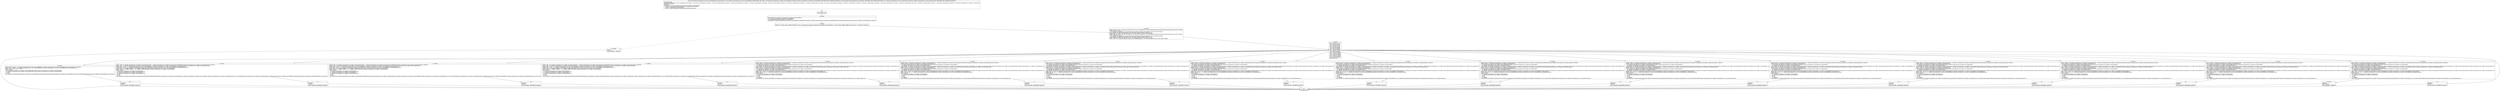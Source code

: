 digraph "CFG forandroidx.constraintlayout.core.state.ConstraintReference.applyConnection(Landroidx\/constraintlayout\/core\/widgets\/ConstraintWidget;Ljava\/lang\/Object;Landroidx\/constraintlayout\/core\/state\/State$Constraint;)V" {
Node_41 [shape=record,label="{41\:\ ?|MTH_ENTER_BLOCK\l}"];
Node_43 [shape=record,label="{43\:\ 0x0000|0x0000: INVOKE  (r6 I:androidx.constraintlayout.core.widgets.ConstraintWidget) = \l  (r7 I:androidx.constraintlayout.core.state.ConstraintReference)\l  (r9 I:java.lang.Object A[D('opaqueTarget' java.lang.Object)])\l type: DIRECT call: androidx.constraintlayout.core.state.ConstraintReference.getTarget(java.lang.Object):androidx.constraintlayout.core.widgets.ConstraintWidget A[MD:(java.lang.Object):androidx.constraintlayout.core.widgets.ConstraintWidget (m)] (LINE:820)\l}"];
Node_44 [shape=record,label="{44\:\ 0x0004|0x0004: IF  (r6 I:??[int, boolean, OBJECT, ARRAY, byte, short, char] A[D('target' androidx.constraintlayout.core.widgets.ConstraintWidget)]) != (0 ??[int, boolean, OBJECT, ARRAY, byte, short, char])  \-\> B:46:0x0007  (LINE:821)\l}"];
Node_45 [shape=record,label="{45\:\ 0x0006|RETURN\l|0x0006: RETURN    (LINE:822)\l}"];
Node_42 [shape=record,label="{42\:\ ?|MTH_EXIT_BLOCK\l}"];
Node_46 [shape=record,label="{46\:\ 0x0007|0x0007: SGET  (r0 I:int[]) =  androidx.constraintlayout.core.state.ConstraintReference.1.$SwitchMap$androidx$constraintlayout$core$state$State$Constraint int[]  (LINE:824)\l0x0009: INVOKE  (r1 I:int) = \l  (r10 I:androidx.constraintlayout.core.state.State$Constraint A[D('type' androidx.constraintlayout.core.state.State$Constraint)])\l type: VIRTUAL call: androidx.constraintlayout.core.state.State.Constraint.ordinal():int A[MD:():int (c)]\l0x000d: AGET  (r0 I:??[int, float, short, byte, char]) = (r0 I:??[int, float][]), (r1 I:??[int, short, byte, char]) \l0x000f: SGET  (r0 I:int[]) =  androidx.constraintlayout.core.state.ConstraintReference.1.$SwitchMap$androidx$constraintlayout$core$state$State$Constraint int[]  (LINE:828)\l0x0011: INVOKE  (r1 I:int) = \l  (r10 I:androidx.constraintlayout.core.state.State$Constraint A[D('type' androidx.constraintlayout.core.state.State$Constraint)])\l type: VIRTUAL call: androidx.constraintlayout.core.state.State.Constraint.ordinal():int A[MD:():int (c)]\l0x0015: AGET  (r0 I:??[int, float, short, byte, char]) = (r0 I:??[int, float][]), (r1 I:??[int, short, byte, char]) \l0x0017: CONST  (r1 I:??[int, float, boolean, short, byte, char, OBJECT, ARRAY]) = (0 ??[int, float, boolean, short, byte, char, OBJECT, ARRAY]) \l}"];
Node_47 [shape=record,label="{47\:\ 0x0018|0x0018: SWITCH  (r0 I:??)\l case 1: goto B:64:0x0136\l case 2: goto B:63:0x0122\l case 3: goto B:62:0x010e\l case 4: goto B:61:0x00fa\l case 5: goto B:60:0x00e6\l case 6: goto B:59:0x00d2\l case 7: goto B:58:0x00bd\l case 8: goto B:57:0x00a8\l case 9: goto B:56:0x0093\l case 10: goto B:55:0x007e\l case 11: goto B:54:0x0069\l case 12: goto B:53:0x0054\l case 13: goto B:52:0x0045\l case 14: goto B:51:0x0036\l case 15: goto B:50:0x0027\l case 16: goto B:49:0x001d\l default: goto B:81:? \l}"];
Node_49 [shape=record,label="{49\:\ 0x001d|0x001d: IGET  (r0 I:float) = (r7 I:androidx.constraintlayout.core.state.ConstraintReference) androidx.constraintlayout.core.state.ConstraintReference.mCircularAngle float  (LINE:887)\l0x001f: IGET  (r1 I:float) = (r7 I:androidx.constraintlayout.core.state.ConstraintReference) androidx.constraintlayout.core.state.ConstraintReference.mCircularDistance float \l0x0021: CAST (r1 I:int) = (int) (r1 I:float) \l0x0022: INVOKE  \l  (r8 I:androidx.constraintlayout.core.widgets.ConstraintWidget A[D('widget' androidx.constraintlayout.core.widgets.ConstraintWidget)])\l  (r6 I:androidx.constraintlayout.core.widgets.ConstraintWidget A[D('target' androidx.constraintlayout.core.widgets.ConstraintWidget)])\l  (r0 I:float)\l  (r1 I:int)\l type: VIRTUAL call: androidx.constraintlayout.core.widgets.ConstraintWidget.connectCircularConstraint(androidx.constraintlayout.core.widgets.ConstraintWidget, float, int):void A[MD:(androidx.constraintlayout.core.widgets.ConstraintWidget, float, int):void (m)]\l}"];
Node_66 [shape=record,label="{66\:\ ?|SYNTHETIC\lRETURN\l|0x014a: RETURN   A[SYNTHETIC] (LINE:891)\l}"];
Node_50 [shape=record,label="{50\:\ 0x0027|0x0027: SGET  (r1 I:androidx.constraintlayout.core.widgets.ConstraintAnchor$Type) =  androidx.constraintlayout.core.widgets.ConstraintAnchor.Type.BASELINE androidx.constraintlayout.core.widgets.ConstraintAnchor$Type  (LINE:878)\l0x0029: SGET  (r3 I:androidx.constraintlayout.core.widgets.ConstraintAnchor$Type) =  androidx.constraintlayout.core.widgets.ConstraintAnchor.Type.BASELINE androidx.constraintlayout.core.widgets.ConstraintAnchor$Type \l0x002b: IGET  (r4 I:int) = (r7 I:androidx.constraintlayout.core.state.ConstraintReference) androidx.constraintlayout.core.state.ConstraintReference.mMarginBaseline int \l0x002d: IGET  (r5 I:int) = (r7 I:androidx.constraintlayout.core.state.ConstraintReference) androidx.constraintlayout.core.state.ConstraintReference.mMarginBaselineGone int \l0x002f: MOVE  (r0 I:??[OBJECT, ARRAY]) = (r8 I:??[OBJECT, ARRAY] A[D('widget' androidx.constraintlayout.core.widgets.ConstraintWidget)]) \l0x0030: MOVE  (r2 I:??[OBJECT, ARRAY]) = (r6 I:??[OBJECT, ARRAY] A[D('target' androidx.constraintlayout.core.widgets.ConstraintWidget)]) \l0x0031: INVOKE  \l  (r0 I:androidx.constraintlayout.core.widgets.ConstraintWidget)\l  (r1 I:androidx.constraintlayout.core.widgets.ConstraintAnchor$Type)\l  (r2 I:androidx.constraintlayout.core.widgets.ConstraintWidget)\l  (r3 I:androidx.constraintlayout.core.widgets.ConstraintAnchor$Type)\l  (r4 I:int)\l  (r5 I:int)\l type: VIRTUAL call: androidx.constraintlayout.core.widgets.ConstraintWidget.immediateConnect(androidx.constraintlayout.core.widgets.ConstraintAnchor$Type, androidx.constraintlayout.core.widgets.ConstraintWidget, androidx.constraintlayout.core.widgets.ConstraintAnchor$Type, int, int):void A[MD:(androidx.constraintlayout.core.widgets.ConstraintAnchor$Type, androidx.constraintlayout.core.widgets.ConstraintWidget, androidx.constraintlayout.core.widgets.ConstraintAnchor$Type, int, int):void (m)]\l}"];
Node_67 [shape=record,label="{67\:\ ?|SYNTHETIC\lRETURN\l|0x014a: RETURN   A[SYNTHETIC] (LINE:891)\l}"];
Node_51 [shape=record,label="{51\:\ 0x0036|0x0036: SGET  (r1 I:androidx.constraintlayout.core.widgets.ConstraintAnchor$Type) =  androidx.constraintlayout.core.widgets.ConstraintAnchor.Type.BASELINE androidx.constraintlayout.core.widgets.ConstraintAnchor$Type  (LINE:881)\l0x0038: SGET  (r3 I:androidx.constraintlayout.core.widgets.ConstraintAnchor$Type) =  androidx.constraintlayout.core.widgets.ConstraintAnchor.Type.TOP androidx.constraintlayout.core.widgets.ConstraintAnchor$Type \l0x003a: IGET  (r4 I:int) = (r7 I:androidx.constraintlayout.core.state.ConstraintReference) androidx.constraintlayout.core.state.ConstraintReference.mMarginBaseline int \l0x003c: IGET  (r5 I:int) = (r7 I:androidx.constraintlayout.core.state.ConstraintReference) androidx.constraintlayout.core.state.ConstraintReference.mMarginBaselineGone int \l0x003e: MOVE  (r0 I:??[OBJECT, ARRAY]) = (r8 I:??[OBJECT, ARRAY] A[D('widget' androidx.constraintlayout.core.widgets.ConstraintWidget)]) \l0x003f: MOVE  (r2 I:??[OBJECT, ARRAY]) = (r6 I:??[OBJECT, ARRAY] A[D('target' androidx.constraintlayout.core.widgets.ConstraintWidget)]) \l0x0040: INVOKE  \l  (r0 I:androidx.constraintlayout.core.widgets.ConstraintWidget)\l  (r1 I:androidx.constraintlayout.core.widgets.ConstraintAnchor$Type)\l  (r2 I:androidx.constraintlayout.core.widgets.ConstraintWidget)\l  (r3 I:androidx.constraintlayout.core.widgets.ConstraintAnchor$Type)\l  (r4 I:int)\l  (r5 I:int)\l type: VIRTUAL call: androidx.constraintlayout.core.widgets.ConstraintWidget.immediateConnect(androidx.constraintlayout.core.widgets.ConstraintAnchor$Type, androidx.constraintlayout.core.widgets.ConstraintWidget, androidx.constraintlayout.core.widgets.ConstraintAnchor$Type, int, int):void A[MD:(androidx.constraintlayout.core.widgets.ConstraintAnchor$Type, androidx.constraintlayout.core.widgets.ConstraintWidget, androidx.constraintlayout.core.widgets.ConstraintAnchor$Type, int, int):void (m)]\l}"];
Node_68 [shape=record,label="{68\:\ ?|SYNTHETIC\lRETURN\l|0x014a: RETURN   A[SYNTHETIC] (LINE:891)\l}"];
Node_52 [shape=record,label="{52\:\ 0x0045|0x0045: SGET  (r1 I:androidx.constraintlayout.core.widgets.ConstraintAnchor$Type) =  androidx.constraintlayout.core.widgets.ConstraintAnchor.Type.BASELINE androidx.constraintlayout.core.widgets.ConstraintAnchor$Type  (LINE:884)\l0x0047: SGET  (r3 I:androidx.constraintlayout.core.widgets.ConstraintAnchor$Type) =  androidx.constraintlayout.core.widgets.ConstraintAnchor.Type.BOTTOM androidx.constraintlayout.core.widgets.ConstraintAnchor$Type \l0x0049: IGET  (r4 I:int) = (r7 I:androidx.constraintlayout.core.state.ConstraintReference) androidx.constraintlayout.core.state.ConstraintReference.mMarginBaseline int \l0x004b: IGET  (r5 I:int) = (r7 I:androidx.constraintlayout.core.state.ConstraintReference) androidx.constraintlayout.core.state.ConstraintReference.mMarginBaselineGone int \l0x004d: MOVE  (r0 I:??[OBJECT, ARRAY]) = (r8 I:??[OBJECT, ARRAY] A[D('widget' androidx.constraintlayout.core.widgets.ConstraintWidget)]) \l0x004e: MOVE  (r2 I:??[OBJECT, ARRAY]) = (r6 I:??[OBJECT, ARRAY] A[D('target' androidx.constraintlayout.core.widgets.ConstraintWidget)]) \l0x004f: INVOKE  \l  (r0 I:androidx.constraintlayout.core.widgets.ConstraintWidget)\l  (r1 I:androidx.constraintlayout.core.widgets.ConstraintAnchor$Type)\l  (r2 I:androidx.constraintlayout.core.widgets.ConstraintWidget)\l  (r3 I:androidx.constraintlayout.core.widgets.ConstraintAnchor$Type)\l  (r4 I:int)\l  (r5 I:int)\l type: VIRTUAL call: androidx.constraintlayout.core.widgets.ConstraintWidget.immediateConnect(androidx.constraintlayout.core.widgets.ConstraintAnchor$Type, androidx.constraintlayout.core.widgets.ConstraintWidget, androidx.constraintlayout.core.widgets.ConstraintAnchor$Type, int, int):void A[MD:(androidx.constraintlayout.core.widgets.ConstraintAnchor$Type, androidx.constraintlayout.core.widgets.ConstraintWidget, androidx.constraintlayout.core.widgets.ConstraintAnchor$Type, int, int):void (m)]\l}"];
Node_69 [shape=record,label="{69\:\ ?|SYNTHETIC\lRETURN\l|0x014a: RETURN   A[SYNTHETIC] (LINE:891)\l}"];
Node_53 [shape=record,label="{53\:\ 0x0054|0x0054: SGET  (r0 I:androidx.constraintlayout.core.widgets.ConstraintAnchor$Type) =  androidx.constraintlayout.core.widgets.ConstraintAnchor.Type.BOTTOM androidx.constraintlayout.core.widgets.ConstraintAnchor$Type  (LINE:874)\l0x0056: INVOKE  (r0 I:androidx.constraintlayout.core.widgets.ConstraintAnchor) = \l  (r8 I:androidx.constraintlayout.core.widgets.ConstraintWidget A[D('widget' androidx.constraintlayout.core.widgets.ConstraintWidget)])\l  (r0 I:androidx.constraintlayout.core.widgets.ConstraintAnchor$Type)\l type: VIRTUAL call: androidx.constraintlayout.core.widgets.ConstraintWidget.getAnchor(androidx.constraintlayout.core.widgets.ConstraintAnchor$Type):androidx.constraintlayout.core.widgets.ConstraintAnchor A[MD:(androidx.constraintlayout.core.widgets.ConstraintAnchor$Type):androidx.constraintlayout.core.widgets.ConstraintAnchor (m)]\l0x005a: SGET  (r2 I:androidx.constraintlayout.core.widgets.ConstraintAnchor$Type) =  androidx.constraintlayout.core.widgets.ConstraintAnchor.Type.BOTTOM androidx.constraintlayout.core.widgets.ConstraintAnchor$Type \l0x005c: INVOKE  (r2 I:androidx.constraintlayout.core.widgets.ConstraintAnchor) = \l  (r6 I:androidx.constraintlayout.core.widgets.ConstraintWidget A[D('target' androidx.constraintlayout.core.widgets.ConstraintWidget)])\l  (r2 I:androidx.constraintlayout.core.widgets.ConstraintAnchor$Type)\l type: VIRTUAL call: androidx.constraintlayout.core.widgets.ConstraintWidget.getAnchor(androidx.constraintlayout.core.widgets.ConstraintAnchor$Type):androidx.constraintlayout.core.widgets.ConstraintAnchor A[MD:(androidx.constraintlayout.core.widgets.ConstraintAnchor$Type):androidx.constraintlayout.core.widgets.ConstraintAnchor (m)]\l0x0060: IGET  (r3 I:int) = (r7 I:androidx.constraintlayout.core.state.ConstraintReference) androidx.constraintlayout.core.state.ConstraintReference.mMarginBottom int \l0x0062: IGET  (r4 I:int) = (r7 I:androidx.constraintlayout.core.state.ConstraintReference) androidx.constraintlayout.core.state.ConstraintReference.mMarginBottomGone int \l0x0064: INVOKE  \l  (r0 I:androidx.constraintlayout.core.widgets.ConstraintAnchor)\l  (r2 I:androidx.constraintlayout.core.widgets.ConstraintAnchor)\l  (r3 I:int)\l  (r4 I:int)\l  (r1 I:boolean)\l type: VIRTUAL call: androidx.constraintlayout.core.widgets.ConstraintAnchor.connect(androidx.constraintlayout.core.widgets.ConstraintAnchor, int, int, boolean):boolean A[MD:(androidx.constraintlayout.core.widgets.ConstraintAnchor, int, int, boolean):boolean (m)]\l}"];
Node_70 [shape=record,label="{70\:\ ?|SYNTHETIC\lRETURN\l|0x014a: RETURN   A[SYNTHETIC] (LINE:891)\l}"];
Node_54 [shape=record,label="{54\:\ 0x0069|0x0069: SGET  (r0 I:androidx.constraintlayout.core.widgets.ConstraintAnchor$Type) =  androidx.constraintlayout.core.widgets.ConstraintAnchor.Type.BOTTOM androidx.constraintlayout.core.widgets.ConstraintAnchor$Type  (LINE:870)\l0x006b: INVOKE  (r0 I:androidx.constraintlayout.core.widgets.ConstraintAnchor) = \l  (r8 I:androidx.constraintlayout.core.widgets.ConstraintWidget A[D('widget' androidx.constraintlayout.core.widgets.ConstraintWidget)])\l  (r0 I:androidx.constraintlayout.core.widgets.ConstraintAnchor$Type)\l type: VIRTUAL call: androidx.constraintlayout.core.widgets.ConstraintWidget.getAnchor(androidx.constraintlayout.core.widgets.ConstraintAnchor$Type):androidx.constraintlayout.core.widgets.ConstraintAnchor A[MD:(androidx.constraintlayout.core.widgets.ConstraintAnchor$Type):androidx.constraintlayout.core.widgets.ConstraintAnchor (m)]\l0x006f: SGET  (r2 I:androidx.constraintlayout.core.widgets.ConstraintAnchor$Type) =  androidx.constraintlayout.core.widgets.ConstraintAnchor.Type.TOP androidx.constraintlayout.core.widgets.ConstraintAnchor$Type \l0x0071: INVOKE  (r2 I:androidx.constraintlayout.core.widgets.ConstraintAnchor) = \l  (r6 I:androidx.constraintlayout.core.widgets.ConstraintWidget A[D('target' androidx.constraintlayout.core.widgets.ConstraintWidget)])\l  (r2 I:androidx.constraintlayout.core.widgets.ConstraintAnchor$Type)\l type: VIRTUAL call: androidx.constraintlayout.core.widgets.ConstraintWidget.getAnchor(androidx.constraintlayout.core.widgets.ConstraintAnchor$Type):androidx.constraintlayout.core.widgets.ConstraintAnchor A[MD:(androidx.constraintlayout.core.widgets.ConstraintAnchor$Type):androidx.constraintlayout.core.widgets.ConstraintAnchor (m)]\l0x0075: IGET  (r3 I:int) = (r7 I:androidx.constraintlayout.core.state.ConstraintReference) androidx.constraintlayout.core.state.ConstraintReference.mMarginBottom int \l0x0077: IGET  (r4 I:int) = (r7 I:androidx.constraintlayout.core.state.ConstraintReference) androidx.constraintlayout.core.state.ConstraintReference.mMarginBottomGone int \l0x0079: INVOKE  \l  (r0 I:androidx.constraintlayout.core.widgets.ConstraintAnchor)\l  (r2 I:androidx.constraintlayout.core.widgets.ConstraintAnchor)\l  (r3 I:int)\l  (r4 I:int)\l  (r1 I:boolean)\l type: VIRTUAL call: androidx.constraintlayout.core.widgets.ConstraintAnchor.connect(androidx.constraintlayout.core.widgets.ConstraintAnchor, int, int, boolean):boolean A[MD:(androidx.constraintlayout.core.widgets.ConstraintAnchor, int, int, boolean):boolean (m)]\l}"];
Node_71 [shape=record,label="{71\:\ ?|SYNTHETIC\lRETURN\l|0x014a: RETURN   A[SYNTHETIC] (LINE:891)\l}"];
Node_55 [shape=record,label="{55\:\ 0x007e|0x007e: SGET  (r0 I:androidx.constraintlayout.core.widgets.ConstraintAnchor$Type) =  androidx.constraintlayout.core.widgets.ConstraintAnchor.Type.TOP androidx.constraintlayout.core.widgets.ConstraintAnchor$Type  (LINE:866)\l0x0080: INVOKE  (r0 I:androidx.constraintlayout.core.widgets.ConstraintAnchor) = \l  (r8 I:androidx.constraintlayout.core.widgets.ConstraintWidget A[D('widget' androidx.constraintlayout.core.widgets.ConstraintWidget)])\l  (r0 I:androidx.constraintlayout.core.widgets.ConstraintAnchor$Type)\l type: VIRTUAL call: androidx.constraintlayout.core.widgets.ConstraintWidget.getAnchor(androidx.constraintlayout.core.widgets.ConstraintAnchor$Type):androidx.constraintlayout.core.widgets.ConstraintAnchor A[MD:(androidx.constraintlayout.core.widgets.ConstraintAnchor$Type):androidx.constraintlayout.core.widgets.ConstraintAnchor (m)]\l0x0084: SGET  (r2 I:androidx.constraintlayout.core.widgets.ConstraintAnchor$Type) =  androidx.constraintlayout.core.widgets.ConstraintAnchor.Type.BOTTOM androidx.constraintlayout.core.widgets.ConstraintAnchor$Type \l0x0086: INVOKE  (r2 I:androidx.constraintlayout.core.widgets.ConstraintAnchor) = \l  (r6 I:androidx.constraintlayout.core.widgets.ConstraintWidget A[D('target' androidx.constraintlayout.core.widgets.ConstraintWidget)])\l  (r2 I:androidx.constraintlayout.core.widgets.ConstraintAnchor$Type)\l type: VIRTUAL call: androidx.constraintlayout.core.widgets.ConstraintWidget.getAnchor(androidx.constraintlayout.core.widgets.ConstraintAnchor$Type):androidx.constraintlayout.core.widgets.ConstraintAnchor A[MD:(androidx.constraintlayout.core.widgets.ConstraintAnchor$Type):androidx.constraintlayout.core.widgets.ConstraintAnchor (m)]\l0x008a: IGET  (r3 I:int) = (r7 I:androidx.constraintlayout.core.state.ConstraintReference) androidx.constraintlayout.core.state.ConstraintReference.mMarginTop int \l0x008c: IGET  (r4 I:int) = (r7 I:androidx.constraintlayout.core.state.ConstraintReference) androidx.constraintlayout.core.state.ConstraintReference.mMarginTopGone int \l0x008e: INVOKE  \l  (r0 I:androidx.constraintlayout.core.widgets.ConstraintAnchor)\l  (r2 I:androidx.constraintlayout.core.widgets.ConstraintAnchor)\l  (r3 I:int)\l  (r4 I:int)\l  (r1 I:boolean)\l type: VIRTUAL call: androidx.constraintlayout.core.widgets.ConstraintAnchor.connect(androidx.constraintlayout.core.widgets.ConstraintAnchor, int, int, boolean):boolean A[MD:(androidx.constraintlayout.core.widgets.ConstraintAnchor, int, int, boolean):boolean (m)]\l}"];
Node_72 [shape=record,label="{72\:\ ?|SYNTHETIC\lRETURN\l|0x014a: RETURN   A[SYNTHETIC] (LINE:891)\l}"];
Node_56 [shape=record,label="{56\:\ 0x0093|0x0093: SGET  (r0 I:androidx.constraintlayout.core.widgets.ConstraintAnchor$Type) =  androidx.constraintlayout.core.widgets.ConstraintAnchor.Type.TOP androidx.constraintlayout.core.widgets.ConstraintAnchor$Type  (LINE:862)\l0x0095: INVOKE  (r0 I:androidx.constraintlayout.core.widgets.ConstraintAnchor) = \l  (r8 I:androidx.constraintlayout.core.widgets.ConstraintWidget A[D('widget' androidx.constraintlayout.core.widgets.ConstraintWidget)])\l  (r0 I:androidx.constraintlayout.core.widgets.ConstraintAnchor$Type)\l type: VIRTUAL call: androidx.constraintlayout.core.widgets.ConstraintWidget.getAnchor(androidx.constraintlayout.core.widgets.ConstraintAnchor$Type):androidx.constraintlayout.core.widgets.ConstraintAnchor A[MD:(androidx.constraintlayout.core.widgets.ConstraintAnchor$Type):androidx.constraintlayout.core.widgets.ConstraintAnchor (m)]\l0x0099: SGET  (r2 I:androidx.constraintlayout.core.widgets.ConstraintAnchor$Type) =  androidx.constraintlayout.core.widgets.ConstraintAnchor.Type.TOP androidx.constraintlayout.core.widgets.ConstraintAnchor$Type \l0x009b: INVOKE  (r2 I:androidx.constraintlayout.core.widgets.ConstraintAnchor) = \l  (r6 I:androidx.constraintlayout.core.widgets.ConstraintWidget A[D('target' androidx.constraintlayout.core.widgets.ConstraintWidget)])\l  (r2 I:androidx.constraintlayout.core.widgets.ConstraintAnchor$Type)\l type: VIRTUAL call: androidx.constraintlayout.core.widgets.ConstraintWidget.getAnchor(androidx.constraintlayout.core.widgets.ConstraintAnchor$Type):androidx.constraintlayout.core.widgets.ConstraintAnchor A[MD:(androidx.constraintlayout.core.widgets.ConstraintAnchor$Type):androidx.constraintlayout.core.widgets.ConstraintAnchor (m)]\l0x009f: IGET  (r3 I:int) = (r7 I:androidx.constraintlayout.core.state.ConstraintReference) androidx.constraintlayout.core.state.ConstraintReference.mMarginTop int \l0x00a1: IGET  (r4 I:int) = (r7 I:androidx.constraintlayout.core.state.ConstraintReference) androidx.constraintlayout.core.state.ConstraintReference.mMarginTopGone int \l0x00a3: INVOKE  \l  (r0 I:androidx.constraintlayout.core.widgets.ConstraintAnchor)\l  (r2 I:androidx.constraintlayout.core.widgets.ConstraintAnchor)\l  (r3 I:int)\l  (r4 I:int)\l  (r1 I:boolean)\l type: VIRTUAL call: androidx.constraintlayout.core.widgets.ConstraintAnchor.connect(androidx.constraintlayout.core.widgets.ConstraintAnchor, int, int, boolean):boolean A[MD:(androidx.constraintlayout.core.widgets.ConstraintAnchor, int, int, boolean):boolean (m)]\l}"];
Node_73 [shape=record,label="{73\:\ ?|SYNTHETIC\lRETURN\l|0x014a: RETURN   A[SYNTHETIC] (LINE:891)\l}"];
Node_57 [shape=record,label="{57\:\ 0x00a8|0x00a8: SGET  (r0 I:androidx.constraintlayout.core.widgets.ConstraintAnchor$Type) =  androidx.constraintlayout.core.widgets.ConstraintAnchor.Type.RIGHT androidx.constraintlayout.core.widgets.ConstraintAnchor$Type  (LINE:842)\l0x00aa: INVOKE  (r0 I:androidx.constraintlayout.core.widgets.ConstraintAnchor) = \l  (r8 I:androidx.constraintlayout.core.widgets.ConstraintWidget A[D('widget' androidx.constraintlayout.core.widgets.ConstraintWidget)])\l  (r0 I:androidx.constraintlayout.core.widgets.ConstraintAnchor$Type)\l type: VIRTUAL call: androidx.constraintlayout.core.widgets.ConstraintWidget.getAnchor(androidx.constraintlayout.core.widgets.ConstraintAnchor$Type):androidx.constraintlayout.core.widgets.ConstraintAnchor A[MD:(androidx.constraintlayout.core.widgets.ConstraintAnchor$Type):androidx.constraintlayout.core.widgets.ConstraintAnchor (m)]\l0x00ae: SGET  (r2 I:androidx.constraintlayout.core.widgets.ConstraintAnchor$Type) =  androidx.constraintlayout.core.widgets.ConstraintAnchor.Type.RIGHT androidx.constraintlayout.core.widgets.ConstraintAnchor$Type \l0x00b0: INVOKE  (r2 I:androidx.constraintlayout.core.widgets.ConstraintAnchor) = \l  (r6 I:androidx.constraintlayout.core.widgets.ConstraintWidget A[D('target' androidx.constraintlayout.core.widgets.ConstraintWidget)])\l  (r2 I:androidx.constraintlayout.core.widgets.ConstraintAnchor$Type)\l type: VIRTUAL call: androidx.constraintlayout.core.widgets.ConstraintWidget.getAnchor(androidx.constraintlayout.core.widgets.ConstraintAnchor$Type):androidx.constraintlayout.core.widgets.ConstraintAnchor A[MD:(androidx.constraintlayout.core.widgets.ConstraintAnchor$Type):androidx.constraintlayout.core.widgets.ConstraintAnchor (m)]\l0x00b4: IGET  (r3 I:int) = (r7 I:androidx.constraintlayout.core.state.ConstraintReference) androidx.constraintlayout.core.state.ConstraintReference.mMarginEnd int \l0x00b6: IGET  (r4 I:int) = (r7 I:androidx.constraintlayout.core.state.ConstraintReference) androidx.constraintlayout.core.state.ConstraintReference.mMarginEndGone int \l0x00b8: INVOKE  \l  (r0 I:androidx.constraintlayout.core.widgets.ConstraintAnchor)\l  (r2 I:androidx.constraintlayout.core.widgets.ConstraintAnchor)\l  (r3 I:int)\l  (r4 I:int)\l  (r1 I:boolean)\l type: VIRTUAL call: androidx.constraintlayout.core.widgets.ConstraintAnchor.connect(androidx.constraintlayout.core.widgets.ConstraintAnchor, int, int, boolean):boolean A[MD:(androidx.constraintlayout.core.widgets.ConstraintAnchor, int, int, boolean):boolean (m)]\l}"];
Node_74 [shape=record,label="{74\:\ ?|SYNTHETIC\lRETURN\l|0x014a: RETURN   A[SYNTHETIC] (LINE:891)\l}"];
Node_58 [shape=record,label="{58\:\ 0x00bd|0x00bd: SGET  (r0 I:androidx.constraintlayout.core.widgets.ConstraintAnchor$Type) =  androidx.constraintlayout.core.widgets.ConstraintAnchor.Type.RIGHT androidx.constraintlayout.core.widgets.ConstraintAnchor$Type  (LINE:838)\l0x00bf: INVOKE  (r0 I:androidx.constraintlayout.core.widgets.ConstraintAnchor) = \l  (r8 I:androidx.constraintlayout.core.widgets.ConstraintWidget A[D('widget' androidx.constraintlayout.core.widgets.ConstraintWidget)])\l  (r0 I:androidx.constraintlayout.core.widgets.ConstraintAnchor$Type)\l type: VIRTUAL call: androidx.constraintlayout.core.widgets.ConstraintWidget.getAnchor(androidx.constraintlayout.core.widgets.ConstraintAnchor$Type):androidx.constraintlayout.core.widgets.ConstraintAnchor A[MD:(androidx.constraintlayout.core.widgets.ConstraintAnchor$Type):androidx.constraintlayout.core.widgets.ConstraintAnchor (m)]\l0x00c3: SGET  (r2 I:androidx.constraintlayout.core.widgets.ConstraintAnchor$Type) =  androidx.constraintlayout.core.widgets.ConstraintAnchor.Type.LEFT androidx.constraintlayout.core.widgets.ConstraintAnchor$Type \l0x00c5: INVOKE  (r2 I:androidx.constraintlayout.core.widgets.ConstraintAnchor) = \l  (r6 I:androidx.constraintlayout.core.widgets.ConstraintWidget A[D('target' androidx.constraintlayout.core.widgets.ConstraintWidget)])\l  (r2 I:androidx.constraintlayout.core.widgets.ConstraintAnchor$Type)\l type: VIRTUAL call: androidx.constraintlayout.core.widgets.ConstraintWidget.getAnchor(androidx.constraintlayout.core.widgets.ConstraintAnchor$Type):androidx.constraintlayout.core.widgets.ConstraintAnchor A[MD:(androidx.constraintlayout.core.widgets.ConstraintAnchor$Type):androidx.constraintlayout.core.widgets.ConstraintAnchor (m)]\l0x00c9: IGET  (r3 I:int) = (r7 I:androidx.constraintlayout.core.state.ConstraintReference) androidx.constraintlayout.core.state.ConstraintReference.mMarginEnd int \l0x00cb: IGET  (r4 I:int) = (r7 I:androidx.constraintlayout.core.state.ConstraintReference) androidx.constraintlayout.core.state.ConstraintReference.mMarginEndGone int \l0x00cd: INVOKE  \l  (r0 I:androidx.constraintlayout.core.widgets.ConstraintAnchor)\l  (r2 I:androidx.constraintlayout.core.widgets.ConstraintAnchor)\l  (r3 I:int)\l  (r4 I:int)\l  (r1 I:boolean)\l type: VIRTUAL call: androidx.constraintlayout.core.widgets.ConstraintAnchor.connect(androidx.constraintlayout.core.widgets.ConstraintAnchor, int, int, boolean):boolean A[MD:(androidx.constraintlayout.core.widgets.ConstraintAnchor, int, int, boolean):boolean (m)]\l}"];
Node_75 [shape=record,label="{75\:\ ?|SYNTHETIC\lRETURN\l|0x014a: RETURN   A[SYNTHETIC] (LINE:891)\l}"];
Node_59 [shape=record,label="{59\:\ 0x00d2|0x00d2: SGET  (r0 I:androidx.constraintlayout.core.widgets.ConstraintAnchor$Type) =  androidx.constraintlayout.core.widgets.ConstraintAnchor.Type.LEFT androidx.constraintlayout.core.widgets.ConstraintAnchor$Type  (LINE:834)\l0x00d4: INVOKE  (r0 I:androidx.constraintlayout.core.widgets.ConstraintAnchor) = \l  (r8 I:androidx.constraintlayout.core.widgets.ConstraintWidget A[D('widget' androidx.constraintlayout.core.widgets.ConstraintWidget)])\l  (r0 I:androidx.constraintlayout.core.widgets.ConstraintAnchor$Type)\l type: VIRTUAL call: androidx.constraintlayout.core.widgets.ConstraintWidget.getAnchor(androidx.constraintlayout.core.widgets.ConstraintAnchor$Type):androidx.constraintlayout.core.widgets.ConstraintAnchor A[MD:(androidx.constraintlayout.core.widgets.ConstraintAnchor$Type):androidx.constraintlayout.core.widgets.ConstraintAnchor (m)]\l0x00d8: SGET  (r2 I:androidx.constraintlayout.core.widgets.ConstraintAnchor$Type) =  androidx.constraintlayout.core.widgets.ConstraintAnchor.Type.RIGHT androidx.constraintlayout.core.widgets.ConstraintAnchor$Type \l0x00da: INVOKE  (r2 I:androidx.constraintlayout.core.widgets.ConstraintAnchor) = \l  (r6 I:androidx.constraintlayout.core.widgets.ConstraintWidget A[D('target' androidx.constraintlayout.core.widgets.ConstraintWidget)])\l  (r2 I:androidx.constraintlayout.core.widgets.ConstraintAnchor$Type)\l type: VIRTUAL call: androidx.constraintlayout.core.widgets.ConstraintWidget.getAnchor(androidx.constraintlayout.core.widgets.ConstraintAnchor$Type):androidx.constraintlayout.core.widgets.ConstraintAnchor A[MD:(androidx.constraintlayout.core.widgets.ConstraintAnchor$Type):androidx.constraintlayout.core.widgets.ConstraintAnchor (m)]\l0x00de: IGET  (r3 I:int) = (r7 I:androidx.constraintlayout.core.state.ConstraintReference) androidx.constraintlayout.core.state.ConstraintReference.mMarginStart int \l0x00e0: IGET  (r4 I:int) = (r7 I:androidx.constraintlayout.core.state.ConstraintReference) androidx.constraintlayout.core.state.ConstraintReference.mMarginStartGone int \l0x00e2: INVOKE  \l  (r0 I:androidx.constraintlayout.core.widgets.ConstraintAnchor)\l  (r2 I:androidx.constraintlayout.core.widgets.ConstraintAnchor)\l  (r3 I:int)\l  (r4 I:int)\l  (r1 I:boolean)\l type: VIRTUAL call: androidx.constraintlayout.core.widgets.ConstraintAnchor.connect(androidx.constraintlayout.core.widgets.ConstraintAnchor, int, int, boolean):boolean A[MD:(androidx.constraintlayout.core.widgets.ConstraintAnchor, int, int, boolean):boolean (m)]\l}"];
Node_76 [shape=record,label="{76\:\ ?|SYNTHETIC\lRETURN\l|0x014a: RETURN   A[SYNTHETIC] (LINE:891)\l}"];
Node_60 [shape=record,label="{60\:\ 0x00e6|0x00e6: SGET  (r0 I:androidx.constraintlayout.core.widgets.ConstraintAnchor$Type) =  androidx.constraintlayout.core.widgets.ConstraintAnchor.Type.LEFT androidx.constraintlayout.core.widgets.ConstraintAnchor$Type  (LINE:830)\l0x00e8: INVOKE  (r0 I:androidx.constraintlayout.core.widgets.ConstraintAnchor) = \l  (r8 I:androidx.constraintlayout.core.widgets.ConstraintWidget A[D('widget' androidx.constraintlayout.core.widgets.ConstraintWidget)])\l  (r0 I:androidx.constraintlayout.core.widgets.ConstraintAnchor$Type)\l type: VIRTUAL call: androidx.constraintlayout.core.widgets.ConstraintWidget.getAnchor(androidx.constraintlayout.core.widgets.ConstraintAnchor$Type):androidx.constraintlayout.core.widgets.ConstraintAnchor A[MD:(androidx.constraintlayout.core.widgets.ConstraintAnchor$Type):androidx.constraintlayout.core.widgets.ConstraintAnchor (m)]\l0x00ec: SGET  (r2 I:androidx.constraintlayout.core.widgets.ConstraintAnchor$Type) =  androidx.constraintlayout.core.widgets.ConstraintAnchor.Type.LEFT androidx.constraintlayout.core.widgets.ConstraintAnchor$Type \l0x00ee: INVOKE  (r2 I:androidx.constraintlayout.core.widgets.ConstraintAnchor) = \l  (r6 I:androidx.constraintlayout.core.widgets.ConstraintWidget A[D('target' androidx.constraintlayout.core.widgets.ConstraintWidget)])\l  (r2 I:androidx.constraintlayout.core.widgets.ConstraintAnchor$Type)\l type: VIRTUAL call: androidx.constraintlayout.core.widgets.ConstraintWidget.getAnchor(androidx.constraintlayout.core.widgets.ConstraintAnchor$Type):androidx.constraintlayout.core.widgets.ConstraintAnchor A[MD:(androidx.constraintlayout.core.widgets.ConstraintAnchor$Type):androidx.constraintlayout.core.widgets.ConstraintAnchor (m)]\l0x00f2: IGET  (r3 I:int) = (r7 I:androidx.constraintlayout.core.state.ConstraintReference) androidx.constraintlayout.core.state.ConstraintReference.mMarginStart int \l0x00f4: IGET  (r4 I:int) = (r7 I:androidx.constraintlayout.core.state.ConstraintReference) androidx.constraintlayout.core.state.ConstraintReference.mMarginStartGone int \l0x00f6: INVOKE  \l  (r0 I:androidx.constraintlayout.core.widgets.ConstraintAnchor)\l  (r2 I:androidx.constraintlayout.core.widgets.ConstraintAnchor)\l  (r3 I:int)\l  (r4 I:int)\l  (r1 I:boolean)\l type: VIRTUAL call: androidx.constraintlayout.core.widgets.ConstraintAnchor.connect(androidx.constraintlayout.core.widgets.ConstraintAnchor, int, int, boolean):boolean A[MD:(androidx.constraintlayout.core.widgets.ConstraintAnchor, int, int, boolean):boolean (m)]\l}"];
Node_77 [shape=record,label="{77\:\ ?|SYNTHETIC\lRETURN\l|0x014a: RETURN   A[SYNTHETIC] (LINE:891)\l}"];
Node_61 [shape=record,label="{61\:\ 0x00fa|0x00fa: SGET  (r0 I:androidx.constraintlayout.core.widgets.ConstraintAnchor$Type) =  androidx.constraintlayout.core.widgets.ConstraintAnchor.Type.RIGHT androidx.constraintlayout.core.widgets.ConstraintAnchor$Type  (LINE:858)\l0x00fc: INVOKE  (r0 I:androidx.constraintlayout.core.widgets.ConstraintAnchor) = \l  (r8 I:androidx.constraintlayout.core.widgets.ConstraintWidget A[D('widget' androidx.constraintlayout.core.widgets.ConstraintWidget)])\l  (r0 I:androidx.constraintlayout.core.widgets.ConstraintAnchor$Type)\l type: VIRTUAL call: androidx.constraintlayout.core.widgets.ConstraintWidget.getAnchor(androidx.constraintlayout.core.widgets.ConstraintAnchor$Type):androidx.constraintlayout.core.widgets.ConstraintAnchor A[MD:(androidx.constraintlayout.core.widgets.ConstraintAnchor$Type):androidx.constraintlayout.core.widgets.ConstraintAnchor (m)]\l0x0100: SGET  (r2 I:androidx.constraintlayout.core.widgets.ConstraintAnchor$Type) =  androidx.constraintlayout.core.widgets.ConstraintAnchor.Type.RIGHT androidx.constraintlayout.core.widgets.ConstraintAnchor$Type \l0x0102: INVOKE  (r2 I:androidx.constraintlayout.core.widgets.ConstraintAnchor) = \l  (r6 I:androidx.constraintlayout.core.widgets.ConstraintWidget A[D('target' androidx.constraintlayout.core.widgets.ConstraintWidget)])\l  (r2 I:androidx.constraintlayout.core.widgets.ConstraintAnchor$Type)\l type: VIRTUAL call: androidx.constraintlayout.core.widgets.ConstraintWidget.getAnchor(androidx.constraintlayout.core.widgets.ConstraintAnchor$Type):androidx.constraintlayout.core.widgets.ConstraintAnchor A[MD:(androidx.constraintlayout.core.widgets.ConstraintAnchor$Type):androidx.constraintlayout.core.widgets.ConstraintAnchor (m)]\l0x0106: IGET  (r3 I:int) = (r7 I:androidx.constraintlayout.core.state.ConstraintReference) androidx.constraintlayout.core.state.ConstraintReference.mMarginRight int \l0x0108: IGET  (r4 I:int) = (r7 I:androidx.constraintlayout.core.state.ConstraintReference) androidx.constraintlayout.core.state.ConstraintReference.mMarginRightGone int \l0x010a: INVOKE  \l  (r0 I:androidx.constraintlayout.core.widgets.ConstraintAnchor)\l  (r2 I:androidx.constraintlayout.core.widgets.ConstraintAnchor)\l  (r3 I:int)\l  (r4 I:int)\l  (r1 I:boolean)\l type: VIRTUAL call: androidx.constraintlayout.core.widgets.ConstraintAnchor.connect(androidx.constraintlayout.core.widgets.ConstraintAnchor, int, int, boolean):boolean A[MD:(androidx.constraintlayout.core.widgets.ConstraintAnchor, int, int, boolean):boolean (m)]\l}"];
Node_78 [shape=record,label="{78\:\ ?|SYNTHETIC\lRETURN\l|0x014a: RETURN   A[SYNTHETIC] (LINE:891)\l}"];
Node_62 [shape=record,label="{62\:\ 0x010e|0x010e: SGET  (r0 I:androidx.constraintlayout.core.widgets.ConstraintAnchor$Type) =  androidx.constraintlayout.core.widgets.ConstraintAnchor.Type.RIGHT androidx.constraintlayout.core.widgets.ConstraintAnchor$Type  (LINE:854)\l0x0110: INVOKE  (r0 I:androidx.constraintlayout.core.widgets.ConstraintAnchor) = \l  (r8 I:androidx.constraintlayout.core.widgets.ConstraintWidget A[D('widget' androidx.constraintlayout.core.widgets.ConstraintWidget)])\l  (r0 I:androidx.constraintlayout.core.widgets.ConstraintAnchor$Type)\l type: VIRTUAL call: androidx.constraintlayout.core.widgets.ConstraintWidget.getAnchor(androidx.constraintlayout.core.widgets.ConstraintAnchor$Type):androidx.constraintlayout.core.widgets.ConstraintAnchor A[MD:(androidx.constraintlayout.core.widgets.ConstraintAnchor$Type):androidx.constraintlayout.core.widgets.ConstraintAnchor (m)]\l0x0114: SGET  (r2 I:androidx.constraintlayout.core.widgets.ConstraintAnchor$Type) =  androidx.constraintlayout.core.widgets.ConstraintAnchor.Type.LEFT androidx.constraintlayout.core.widgets.ConstraintAnchor$Type \l0x0116: INVOKE  (r2 I:androidx.constraintlayout.core.widgets.ConstraintAnchor) = \l  (r6 I:androidx.constraintlayout.core.widgets.ConstraintWidget A[D('target' androidx.constraintlayout.core.widgets.ConstraintWidget)])\l  (r2 I:androidx.constraintlayout.core.widgets.ConstraintAnchor$Type)\l type: VIRTUAL call: androidx.constraintlayout.core.widgets.ConstraintWidget.getAnchor(androidx.constraintlayout.core.widgets.ConstraintAnchor$Type):androidx.constraintlayout.core.widgets.ConstraintAnchor A[MD:(androidx.constraintlayout.core.widgets.ConstraintAnchor$Type):androidx.constraintlayout.core.widgets.ConstraintAnchor (m)]\l0x011a: IGET  (r3 I:int) = (r7 I:androidx.constraintlayout.core.state.ConstraintReference) androidx.constraintlayout.core.state.ConstraintReference.mMarginRight int \l0x011c: IGET  (r4 I:int) = (r7 I:androidx.constraintlayout.core.state.ConstraintReference) androidx.constraintlayout.core.state.ConstraintReference.mMarginRightGone int \l0x011e: INVOKE  \l  (r0 I:androidx.constraintlayout.core.widgets.ConstraintAnchor)\l  (r2 I:androidx.constraintlayout.core.widgets.ConstraintAnchor)\l  (r3 I:int)\l  (r4 I:int)\l  (r1 I:boolean)\l type: VIRTUAL call: androidx.constraintlayout.core.widgets.ConstraintAnchor.connect(androidx.constraintlayout.core.widgets.ConstraintAnchor, int, int, boolean):boolean A[MD:(androidx.constraintlayout.core.widgets.ConstraintAnchor, int, int, boolean):boolean (m)]\l}"];
Node_79 [shape=record,label="{79\:\ ?|SYNTHETIC\lRETURN\l|0x014a: RETURN   A[SYNTHETIC] (LINE:891)\l}"];
Node_63 [shape=record,label="{63\:\ 0x0122|0x0122: SGET  (r0 I:androidx.constraintlayout.core.widgets.ConstraintAnchor$Type) =  androidx.constraintlayout.core.widgets.ConstraintAnchor.Type.LEFT androidx.constraintlayout.core.widgets.ConstraintAnchor$Type  (LINE:850)\l0x0124: INVOKE  (r0 I:androidx.constraintlayout.core.widgets.ConstraintAnchor) = \l  (r8 I:androidx.constraintlayout.core.widgets.ConstraintWidget A[D('widget' androidx.constraintlayout.core.widgets.ConstraintWidget)])\l  (r0 I:androidx.constraintlayout.core.widgets.ConstraintAnchor$Type)\l type: VIRTUAL call: androidx.constraintlayout.core.widgets.ConstraintWidget.getAnchor(androidx.constraintlayout.core.widgets.ConstraintAnchor$Type):androidx.constraintlayout.core.widgets.ConstraintAnchor A[MD:(androidx.constraintlayout.core.widgets.ConstraintAnchor$Type):androidx.constraintlayout.core.widgets.ConstraintAnchor (m)]\l0x0128: SGET  (r2 I:androidx.constraintlayout.core.widgets.ConstraintAnchor$Type) =  androidx.constraintlayout.core.widgets.ConstraintAnchor.Type.RIGHT androidx.constraintlayout.core.widgets.ConstraintAnchor$Type \l0x012a: INVOKE  (r2 I:androidx.constraintlayout.core.widgets.ConstraintAnchor) = \l  (r6 I:androidx.constraintlayout.core.widgets.ConstraintWidget A[D('target' androidx.constraintlayout.core.widgets.ConstraintWidget)])\l  (r2 I:androidx.constraintlayout.core.widgets.ConstraintAnchor$Type)\l type: VIRTUAL call: androidx.constraintlayout.core.widgets.ConstraintWidget.getAnchor(androidx.constraintlayout.core.widgets.ConstraintAnchor$Type):androidx.constraintlayout.core.widgets.ConstraintAnchor A[MD:(androidx.constraintlayout.core.widgets.ConstraintAnchor$Type):androidx.constraintlayout.core.widgets.ConstraintAnchor (m)]\l0x012e: IGET  (r3 I:int) = (r7 I:androidx.constraintlayout.core.state.ConstraintReference) androidx.constraintlayout.core.state.ConstraintReference.mMarginLeft int \l0x0130: IGET  (r4 I:int) = (r7 I:androidx.constraintlayout.core.state.ConstraintReference) androidx.constraintlayout.core.state.ConstraintReference.mMarginLeftGone int \l0x0132: INVOKE  \l  (r0 I:androidx.constraintlayout.core.widgets.ConstraintAnchor)\l  (r2 I:androidx.constraintlayout.core.widgets.ConstraintAnchor)\l  (r3 I:int)\l  (r4 I:int)\l  (r1 I:boolean)\l type: VIRTUAL call: androidx.constraintlayout.core.widgets.ConstraintAnchor.connect(androidx.constraintlayout.core.widgets.ConstraintAnchor, int, int, boolean):boolean A[MD:(androidx.constraintlayout.core.widgets.ConstraintAnchor, int, int, boolean):boolean (m)]\l}"];
Node_80 [shape=record,label="{80\:\ ?|SYNTHETIC\lRETURN\l|0x014a: RETURN   A[SYNTHETIC] (LINE:891)\l}"];
Node_64 [shape=record,label="{64\:\ 0x0136|0x0136: SGET  (r0 I:androidx.constraintlayout.core.widgets.ConstraintAnchor$Type) =  androidx.constraintlayout.core.widgets.ConstraintAnchor.Type.LEFT androidx.constraintlayout.core.widgets.ConstraintAnchor$Type  (LINE:846)\l0x0138: INVOKE  (r0 I:androidx.constraintlayout.core.widgets.ConstraintAnchor) = \l  (r8 I:androidx.constraintlayout.core.widgets.ConstraintWidget A[D('widget' androidx.constraintlayout.core.widgets.ConstraintWidget)])\l  (r0 I:androidx.constraintlayout.core.widgets.ConstraintAnchor$Type)\l type: VIRTUAL call: androidx.constraintlayout.core.widgets.ConstraintWidget.getAnchor(androidx.constraintlayout.core.widgets.ConstraintAnchor$Type):androidx.constraintlayout.core.widgets.ConstraintAnchor A[MD:(androidx.constraintlayout.core.widgets.ConstraintAnchor$Type):androidx.constraintlayout.core.widgets.ConstraintAnchor (m)]\l0x013c: SGET  (r2 I:androidx.constraintlayout.core.widgets.ConstraintAnchor$Type) =  androidx.constraintlayout.core.widgets.ConstraintAnchor.Type.LEFT androidx.constraintlayout.core.widgets.ConstraintAnchor$Type \l0x013e: INVOKE  (r2 I:androidx.constraintlayout.core.widgets.ConstraintAnchor) = \l  (r6 I:androidx.constraintlayout.core.widgets.ConstraintWidget A[D('target' androidx.constraintlayout.core.widgets.ConstraintWidget)])\l  (r2 I:androidx.constraintlayout.core.widgets.ConstraintAnchor$Type)\l type: VIRTUAL call: androidx.constraintlayout.core.widgets.ConstraintWidget.getAnchor(androidx.constraintlayout.core.widgets.ConstraintAnchor$Type):androidx.constraintlayout.core.widgets.ConstraintAnchor A[MD:(androidx.constraintlayout.core.widgets.ConstraintAnchor$Type):androidx.constraintlayout.core.widgets.ConstraintAnchor (m)]\l0x0142: IGET  (r3 I:int) = (r7 I:androidx.constraintlayout.core.state.ConstraintReference) androidx.constraintlayout.core.state.ConstraintReference.mMarginLeft int \l0x0144: IGET  (r4 I:int) = (r7 I:androidx.constraintlayout.core.state.ConstraintReference) androidx.constraintlayout.core.state.ConstraintReference.mMarginLeftGone int \l0x0146: INVOKE  \l  (r0 I:androidx.constraintlayout.core.widgets.ConstraintAnchor)\l  (r2 I:androidx.constraintlayout.core.widgets.ConstraintAnchor)\l  (r3 I:int)\l  (r4 I:int)\l  (r1 I:boolean)\l type: VIRTUAL call: androidx.constraintlayout.core.widgets.ConstraintAnchor.connect(androidx.constraintlayout.core.widgets.ConstraintAnchor, int, int, boolean):boolean A[MD:(androidx.constraintlayout.core.widgets.ConstraintAnchor, int, int, boolean):boolean (m)]\l}"];
Node_65 [shape=record,label="{65\:\ 0x014a|RETURN\lORIG_RETURN\l|0x014a: RETURN    (LINE:891)\l}"];
Node_81 [shape=record,label="{81\:\ ?|SYNTHETIC\lRETURN\l|0x014a: RETURN   A[SYNTHETIC] (LINE:891)\l}"];
MethodNode[shape=record,label="{private void androidx.constraintlayout.core.state.ConstraintReference.applyConnection((r7 'this' I:androidx.constraintlayout.core.state.ConstraintReference A[IMMUTABLE_TYPE, THIS]), (r8 I:androidx.constraintlayout.core.widgets.ConstraintWidget A[D('widget' androidx.constraintlayout.core.widgets.ConstraintWidget), IMMUTABLE_TYPE, METHOD_ARGUMENT]), (r9 I:java.lang.Object A[D('opaqueTarget' java.lang.Object), IMMUTABLE_TYPE, METHOD_ARGUMENT]), (r10 I:androidx.constraintlayout.core.state.State$Constraint A[D('type' androidx.constraintlayout.core.state.State$Constraint), IMMUTABLE_TYPE, METHOD_ARGUMENT]))  | USE_LINES_HINTS\lCROSS_EDGE: B:65:0x014a \-\> B:42:?, CROSS_EDGE: B:50:0x0027 \-\> B:65:0x014a, CROSS_EDGE: B:51:0x0036 \-\> B:65:0x014a, CROSS_EDGE: B:52:0x0045 \-\> B:65:0x014a, CROSS_EDGE: B:53:0x0054 \-\> B:65:0x014a, CROSS_EDGE: B:54:0x0069 \-\> B:65:0x014a, CROSS_EDGE: B:55:0x007e \-\> B:65:0x014a, CROSS_EDGE: B:56:0x0093 \-\> B:65:0x014a, CROSS_EDGE: B:57:0x00a8 \-\> B:65:0x014a, CROSS_EDGE: B:58:0x00bd \-\> B:65:0x014a, CROSS_EDGE: B:59:0x00d2 \-\> B:65:0x014a, CROSS_EDGE: B:60:0x00e6 \-\> B:65:0x014a, CROSS_EDGE: B:61:0x00fa \-\> B:65:0x014a, CROSS_EDGE: B:62:0x010e \-\> B:65:0x014a, CROSS_EDGE: B:63:0x0122 \-\> B:65:0x014a, CROSS_EDGE: B:64:0x0136 \-\> B:65:0x014a, CROSS_EDGE: B:47:0x0018 \-\> B:65:0x014a\lINLINE_NOT_NEEDED\lDebug Info:\l  0x0004\-0x016f: r6 'target' Landroidx\/constraintlayout\/core\/widgets\/ConstraintWidget;\l  \-1 \-0x016f: r8 'widget' Landroidx\/constraintlayout\/core\/widgets\/ConstraintWidget;\l  \-1 \-0x016f: r9 'opaqueTarget' Ljava\/lang\/Object;\l  \-1 \-0x016f: r10 'type' Landroidx\/constraintlayout\/core\/state\/State$Constraint;\l}"];
MethodNode -> Node_41;Node_41 -> Node_43;
Node_43 -> Node_44;
Node_44 -> Node_45[style=dashed];
Node_44 -> Node_46;
Node_45 -> Node_42;
Node_46 -> Node_47;
Node_47 -> Node_49;
Node_47 -> Node_50;
Node_47 -> Node_51;
Node_47 -> Node_52;
Node_47 -> Node_53;
Node_47 -> Node_54;
Node_47 -> Node_55;
Node_47 -> Node_56;
Node_47 -> Node_57;
Node_47 -> Node_58;
Node_47 -> Node_59;
Node_47 -> Node_60;
Node_47 -> Node_61;
Node_47 -> Node_62;
Node_47 -> Node_63;
Node_47 -> Node_64;
Node_47 -> Node_81;
Node_49 -> Node_66;
Node_66 -> Node_42;
Node_50 -> Node_67;
Node_67 -> Node_42;
Node_51 -> Node_68;
Node_68 -> Node_42;
Node_52 -> Node_69;
Node_69 -> Node_42;
Node_53 -> Node_70;
Node_70 -> Node_42;
Node_54 -> Node_71;
Node_71 -> Node_42;
Node_55 -> Node_72;
Node_72 -> Node_42;
Node_56 -> Node_73;
Node_73 -> Node_42;
Node_57 -> Node_74;
Node_74 -> Node_42;
Node_58 -> Node_75;
Node_75 -> Node_42;
Node_59 -> Node_76;
Node_76 -> Node_42;
Node_60 -> Node_77;
Node_77 -> Node_42;
Node_61 -> Node_78;
Node_78 -> Node_42;
Node_62 -> Node_79;
Node_79 -> Node_42;
Node_63 -> Node_80;
Node_80 -> Node_42;
Node_64 -> Node_65;
Node_65 -> Node_42;
Node_81 -> Node_42;
}

